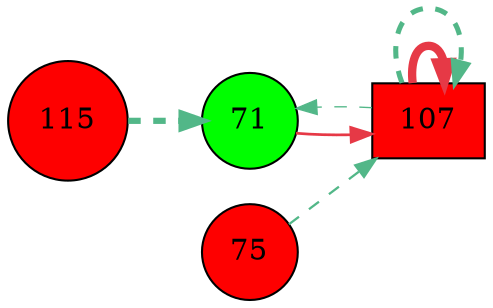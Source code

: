 digraph G{
rankdir=LR;
115 [style=filled, shape=circle, fillcolor="#fe0000", label="115"];
75 [style=filled, shape=circle, fillcolor="#fe0000", label="75"];
107 [style=filled, shape=box, fillcolor="#fe0000", label="107"];
71 [style=filled, shape=circle, fillcolor="#00fe00", label="71"];
107 -> 107 [color="#e63946",penwidth=4.00];
71 -> 107 [color="#e63946",penwidth=1.30];
107 -> 107 [color="#52b788",style=dashed,penwidth=2.43];
75 -> 107 [color="#52b788",style=dashed,penwidth=1.09];
115 -> 71 [color="#52b788",style=dashed,penwidth=3.00];
107 -> 71 [color="#52b788",style=dashed,penwidth=0.65];
}